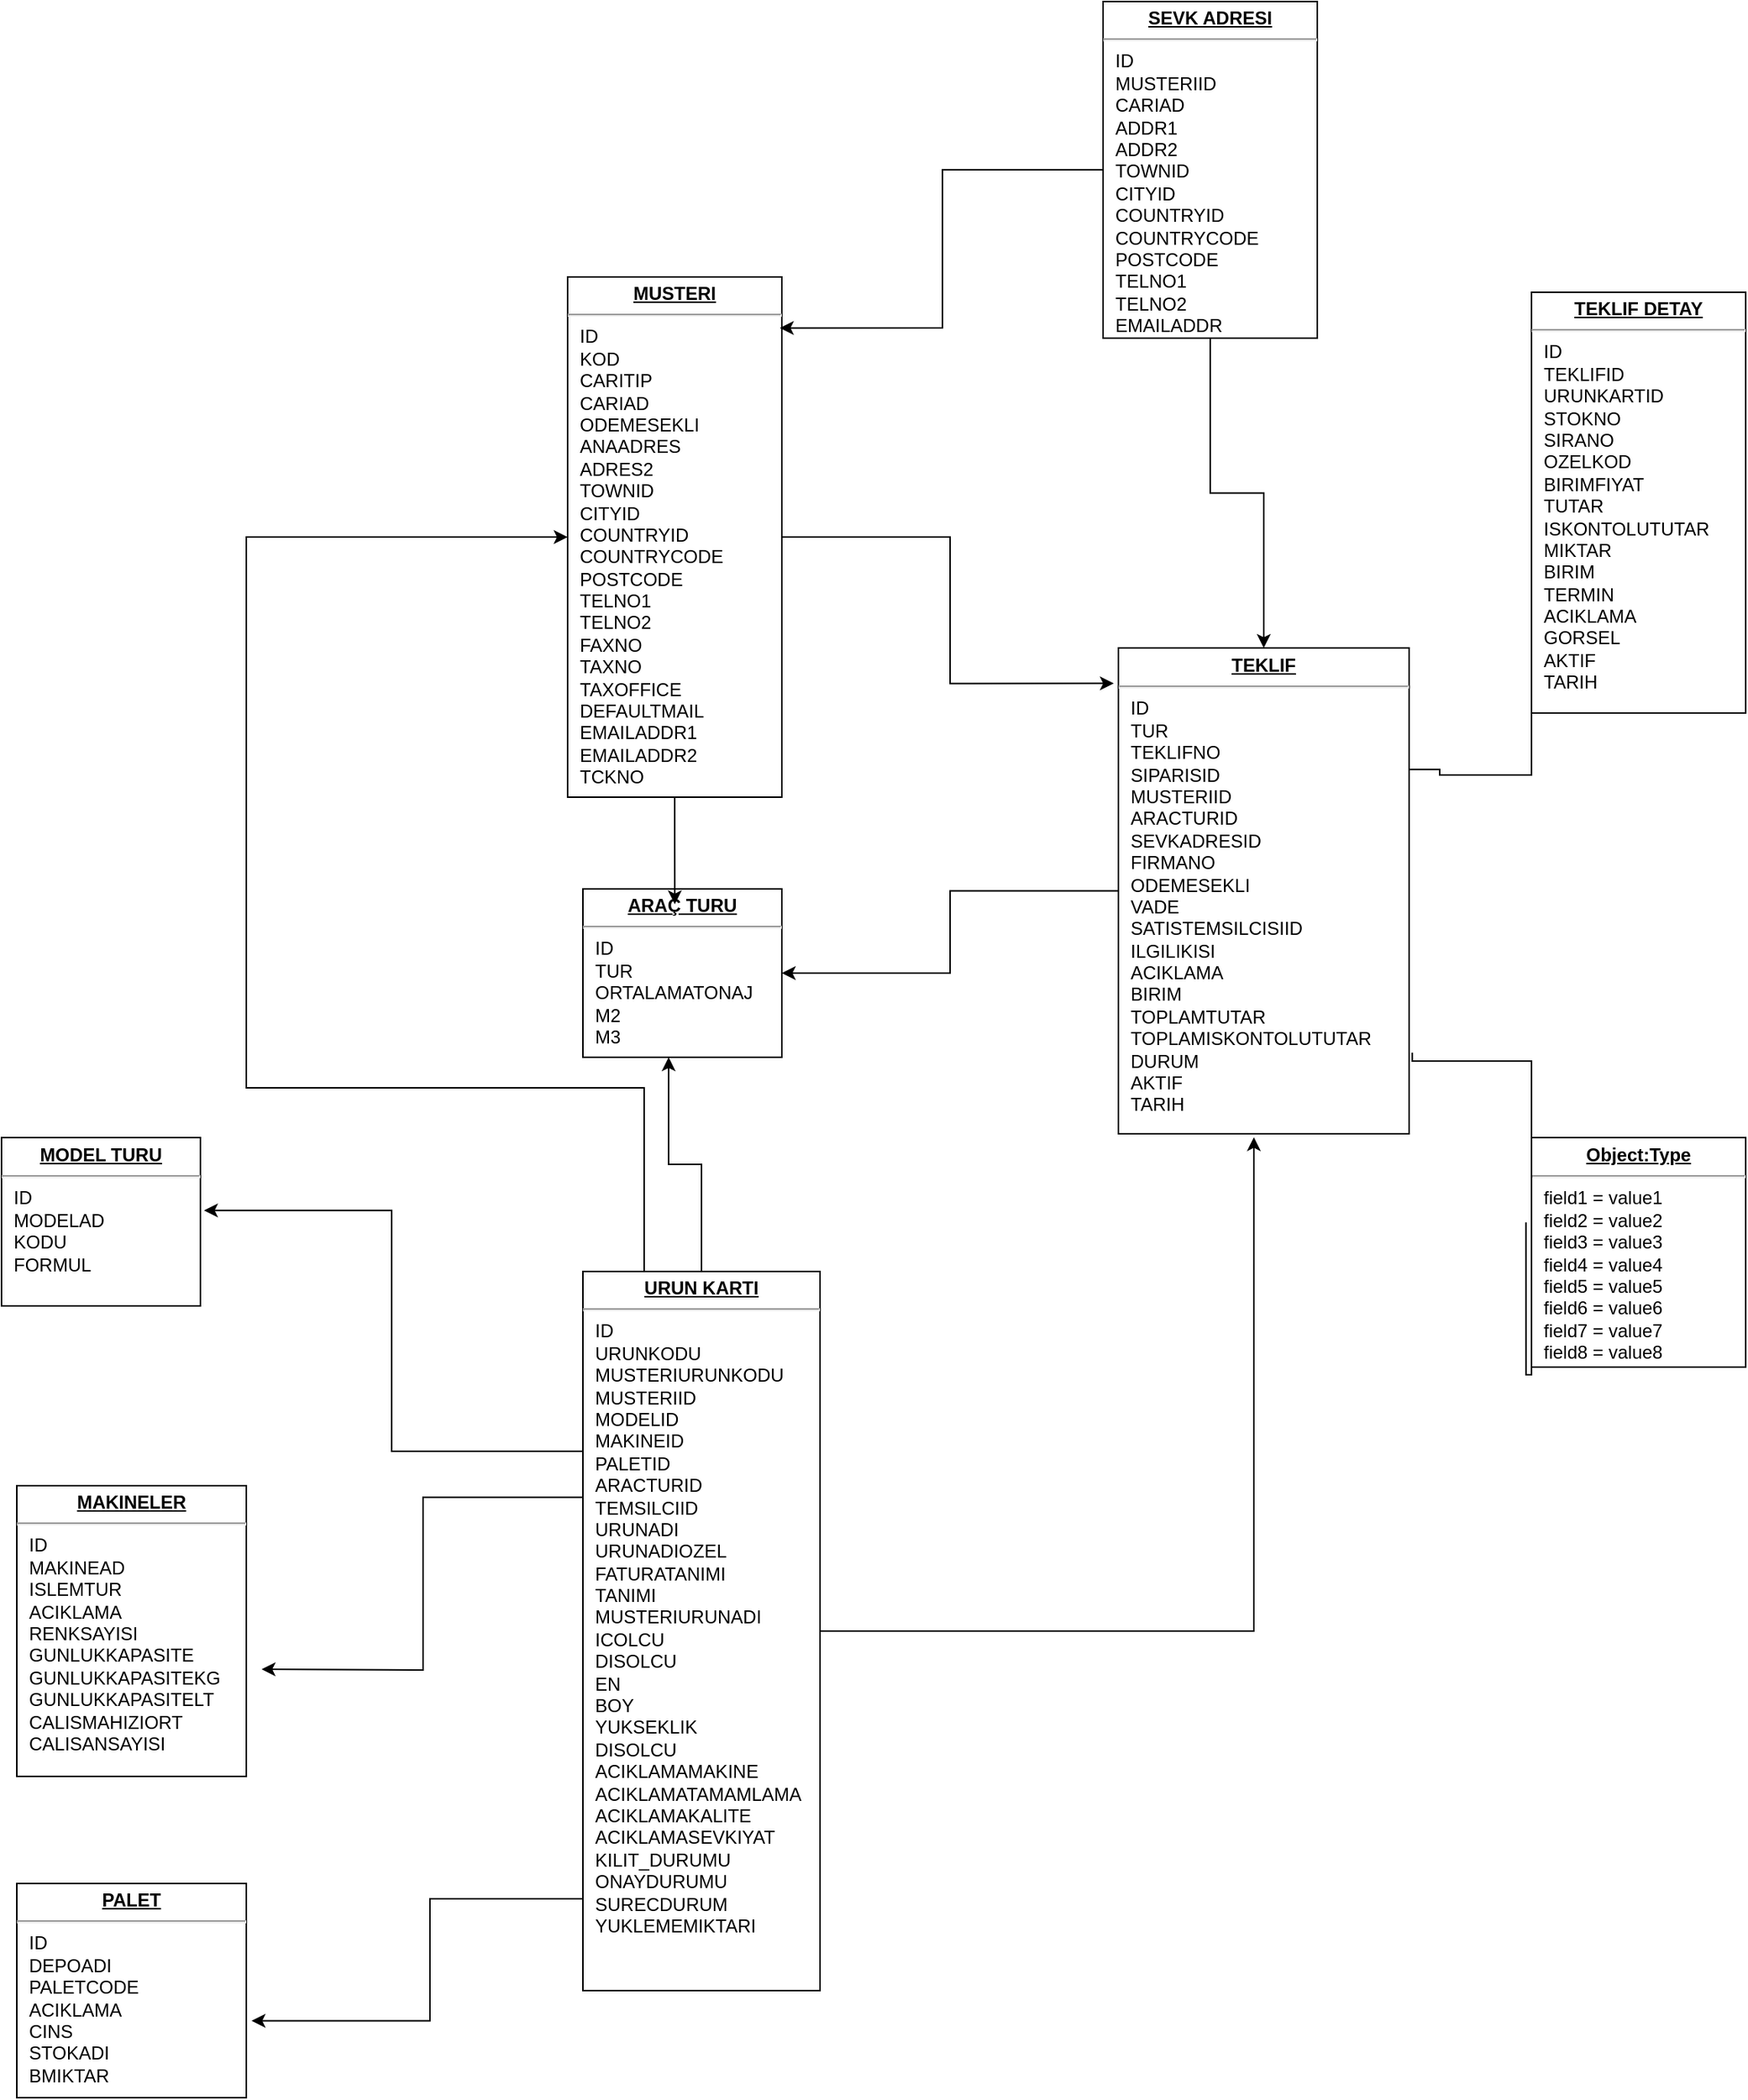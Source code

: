 <mxfile version="24.7.6">
  <diagram name="Page-1" id="a7904f86-f2b4-8e86-fa97-74104820619b">
    <mxGraphModel dx="2458" dy="2286" grid="1" gridSize="10" guides="1" tooltips="1" connect="1" arrows="1" fold="1" page="1" pageScale="1" pageWidth="1100" pageHeight="850" background="none" math="0" shadow="0">
      <root>
        <mxCell id="0" />
        <mxCell id="1" parent="0" />
        <mxCell id="Hgp5e7iiGwVwY_Y89gN8-15" style="edgeStyle=orthogonalEdgeStyle;rounded=0;orthogonalLoop=1;jettySize=auto;html=1;entryX=1;entryY=0.5;entryDx=0;entryDy=0;" parent="1" source="24794b860abc3c2d-1" target="Hgp5e7iiGwVwY_Y89gN8-5" edge="1">
          <mxGeometry relative="1" as="geometry" />
        </mxCell>
        <mxCell id="24794b860abc3c2d-1" value="&lt;p style=&quot;margin: 0px ; margin-top: 4px ; text-align: center ; text-decoration: underline&quot;&gt;&lt;b&gt;TEKLIF&lt;/b&gt;&lt;/p&gt;&lt;hr&gt;&lt;p style=&quot;margin: 0px ; margin-left: 8px&quot;&gt;ID&lt;/p&gt;&lt;p style=&quot;margin: 0px ; margin-left: 8px&quot;&gt;TUR&lt;/p&gt;&lt;p style=&quot;margin: 0px ; margin-left: 8px&quot;&gt;TEKLIFNO&lt;/p&gt;&lt;p style=&quot;margin: 0px ; margin-left: 8px&quot;&gt;SIPARISID&lt;/p&gt;&lt;p style=&quot;margin: 0px ; margin-left: 8px&quot;&gt;MUSTERIID&lt;/p&gt;&lt;p style=&quot;margin: 0px ; margin-left: 8px&quot;&gt;ARACTURID&lt;/p&gt;&lt;p style=&quot;margin: 0px ; margin-left: 8px&quot;&gt;SEVKADRESID&lt;/p&gt;&lt;p style=&quot;margin: 0px ; margin-left: 8px&quot;&gt;FIRMANO&lt;/p&gt;&lt;p style=&quot;margin: 0px ; margin-left: 8px&quot;&gt;ODEMESEKLI&lt;/p&gt;&lt;p style=&quot;margin: 0px ; margin-left: 8px&quot;&gt;VADE&lt;/p&gt;&lt;p style=&quot;margin: 0px ; margin-left: 8px&quot;&gt;SATISTEMSILCISIID&lt;/p&gt;&lt;p style=&quot;margin: 0px ; margin-left: 8px&quot;&gt;ILGILIKISI&lt;/p&gt;&lt;p style=&quot;margin: 0px ; margin-left: 8px&quot;&gt;ACIKLAMA&lt;/p&gt;&lt;p style=&quot;margin: 0px ; margin-left: 8px&quot;&gt;BIRIM&lt;/p&gt;&lt;p style=&quot;margin: 0px ; margin-left: 8px&quot;&gt;TOPLAMTUTAR&lt;/p&gt;&lt;p style=&quot;margin: 0px ; margin-left: 8px&quot;&gt;TOPLAMISKONTOLUTUTAR&lt;/p&gt;&lt;p style=&quot;margin: 0px ; margin-left: 8px&quot;&gt;DURUM&lt;/p&gt;&lt;p style=&quot;margin: 0px ; margin-left: 8px&quot;&gt;AKTIF&lt;/p&gt;&lt;p style=&quot;margin: 0px ; margin-left: 8px&quot;&gt;TARIH&lt;/p&gt;&lt;p style=&quot;margin: 0px ; margin-left: 8px&quot;&gt;&lt;/p&gt;" style="verticalAlign=top;align=left;overflow=fill;fontSize=12;fontFamily=Helvetica;html=1;rounded=0;shadow=0;comic=0;labelBackgroundColor=none;strokeWidth=1" parent="1" vertex="1">
          <mxGeometry x="-70" y="-507.5" width="190" height="317.5" as="geometry" />
        </mxCell>
        <mxCell id="24794b860abc3c2d-16" value="&lt;p style=&quot;margin: 0px ; margin-top: 4px ; text-align: center ; text-decoration: underline&quot;&gt;&lt;b&gt;Object:Type&lt;/b&gt;&lt;/p&gt;&lt;hr&gt;&lt;p style=&quot;margin: 0px ; margin-left: 8px&quot;&gt;field1 = value1&lt;br&gt;field2 = value2&lt;br&gt;field3 = value3&lt;/p&gt;&lt;p style=&quot;margin: 0px ; margin-left: 8px&quot;&gt;field4 = value4&lt;br&gt;&lt;/p&gt;&lt;p style=&quot;margin: 0px ; margin-left: 8px&quot;&gt;field5 = value5&lt;br&gt;&lt;/p&gt;&lt;p style=&quot;margin: 0px ; margin-left: 8px&quot;&gt;field6 = value6&lt;br&gt;&lt;/p&gt;&lt;p style=&quot;margin: 0px ; margin-left: 8px&quot;&gt;field7 = value7&lt;br&gt;&lt;/p&gt;&lt;p style=&quot;margin: 0px ; margin-left: 8px&quot;&gt;field8 = value8&lt;/p&gt;" style="verticalAlign=top;align=left;overflow=fill;fontSize=12;fontFamily=Helvetica;html=1;rounded=0;shadow=0;comic=0;labelBackgroundColor=none;strokeWidth=1" parent="1" vertex="1">
          <mxGeometry x="200" y="-187.5" width="140" height="150" as="geometry" />
        </mxCell>
        <mxCell id="24794b860abc3c2d-40" style="edgeStyle=orthogonalEdgeStyle;rounded=0;html=1;exitX=0;exitY=0.25;entryX=1;entryY=0.25;labelBackgroundColor=none;endArrow=none;endFill=0;endSize=8;fontFamily=Verdana;fontSize=12;align=left;" parent="1" source="24794b860abc3c2d-17" target="24794b860abc3c2d-1" edge="1">
          <mxGeometry relative="1" as="geometry">
            <Array as="points">
              <mxPoint x="200" y="-424.5" />
              <mxPoint x="140" y="-424.5" />
            </Array>
          </mxGeometry>
        </mxCell>
        <mxCell id="24794b860abc3c2d-17" value="&lt;p style=&quot;margin: 0px ; margin-top: 4px ; text-align: center ; text-decoration: underline&quot;&gt;&lt;b&gt;TEKLIF DETAY&lt;/b&gt;&lt;/p&gt;&lt;hr&gt;&lt;p style=&quot;margin: 0px ; margin-left: 8px&quot;&gt;ID&lt;br&gt;TEKLIFID&lt;/p&gt;&lt;p style=&quot;margin: 0px ; margin-left: 8px&quot;&gt;URUNKARTID&lt;/p&gt;&lt;p style=&quot;margin: 0px ; margin-left: 8px&quot;&gt;STOKNO&lt;/p&gt;&lt;p style=&quot;margin: 0px ; margin-left: 8px&quot;&gt;&lt;span style=&quot;background-color: initial;&quot;&gt;SIRANO&lt;/span&gt;&lt;/p&gt;&lt;p style=&quot;margin: 0px ; margin-left: 8px&quot;&gt;&lt;span style=&quot;background-color: initial;&quot;&gt;OZELKOD&lt;/span&gt;&lt;br&gt;&lt;/p&gt;&lt;p style=&quot;margin: 0px ; margin-left: 8px&quot;&gt;&lt;span style=&quot;background-color: initial;&quot;&gt;BIRIMFIYAT&lt;/span&gt;&lt;/p&gt;&lt;p style=&quot;margin: 0px ; margin-left: 8px&quot;&gt;TUTAR&lt;br&gt;&lt;/p&gt;&lt;p style=&quot;margin: 0px ; margin-left: 8px&quot;&gt;ISKONTOLUTUTAR&lt;/p&gt;&lt;p style=&quot;margin: 0px ; margin-left: 8px&quot;&gt;MIKTAR&lt;/p&gt;&lt;p style=&quot;margin: 0px ; margin-left: 8px&quot;&gt;BIRIM&lt;/p&gt;&lt;p style=&quot;margin: 0px ; margin-left: 8px&quot;&gt;TERMIN&lt;/p&gt;&lt;p style=&quot;margin: 0px ; margin-left: 8px&quot;&gt;ACIKLAMA&lt;/p&gt;&lt;p style=&quot;margin: 0px ; margin-left: 8px&quot;&gt;GORSEL&lt;/p&gt;&lt;p style=&quot;margin: 0px ; margin-left: 8px&quot;&gt;AKTIF&lt;/p&gt;&lt;p style=&quot;margin: 0px ; margin-left: 8px&quot;&gt;TARIH&lt;/p&gt;" style="verticalAlign=top;align=left;overflow=fill;fontSize=12;fontFamily=Helvetica;html=1;rounded=0;shadow=0;comic=0;labelBackgroundColor=none;strokeWidth=1" parent="1" vertex="1">
          <mxGeometry x="200" y="-740" width="140" height="275" as="geometry" />
        </mxCell>
        <mxCell id="Hgp5e7iiGwVwY_Y89gN8-1" value="&lt;p style=&quot;margin: 0px ; margin-top: 4px ; text-align: center ; text-decoration: underline&quot;&gt;&lt;b&gt;MUSTERI&lt;/b&gt;&lt;/p&gt;&lt;hr&gt;&lt;p style=&quot;margin: 0px ; margin-left: 8px&quot;&gt;ID&lt;br&gt;KOD&lt;br&gt;CARITIP&lt;/p&gt;&lt;p style=&quot;margin: 0px ; margin-left: 8px&quot;&gt;CARIAD&lt;/p&gt;&lt;p style=&quot;margin: 0px ; margin-left: 8px&quot;&gt;ODEMESEKLI&lt;br&gt;&lt;/p&gt;&lt;p style=&quot;margin: 0px ; margin-left: 8px&quot;&gt;ANAADRES&lt;br&gt;&lt;/p&gt;&lt;p style=&quot;margin: 0px ; margin-left: 8px&quot;&gt;ADRES2&lt;br&gt;&lt;/p&gt;&lt;p style=&quot;margin: 0px ; margin-left: 8px&quot;&gt;TOWNID&lt;/p&gt;&lt;p style=&quot;margin: 0px ; margin-left: 8px&quot;&gt;CITYID&lt;/p&gt;&lt;p style=&quot;margin: 0px ; margin-left: 8px&quot;&gt;COUNTRYID&lt;/p&gt;&lt;p style=&quot;margin: 0px ; margin-left: 8px&quot;&gt;COUNTRYCODE&lt;/p&gt;&lt;p style=&quot;margin: 0px ; margin-left: 8px&quot;&gt;POSTCODE&lt;/p&gt;&lt;p style=&quot;margin: 0px ; margin-left: 8px&quot;&gt;TELNO1&lt;/p&gt;&lt;p style=&quot;margin: 0px ; margin-left: 8px&quot;&gt;TELNO2&lt;/p&gt;&lt;p style=&quot;margin: 0px ; margin-left: 8px&quot;&gt;FAXNO&lt;/p&gt;&lt;p style=&quot;margin: 0px ; margin-left: 8px&quot;&gt;TAXNO&lt;/p&gt;&lt;p style=&quot;margin: 0px ; margin-left: 8px&quot;&gt;TAXOFFICE&lt;/p&gt;&lt;p style=&quot;margin: 0px ; margin-left: 8px&quot;&gt;DEFAULTMAIL&lt;/p&gt;&lt;p style=&quot;margin: 0px ; margin-left: 8px&quot;&gt;EMAILADDR1&lt;/p&gt;&lt;p style=&quot;margin: 0px ; margin-left: 8px&quot;&gt;EMAILADDR2&lt;/p&gt;&lt;p style=&quot;margin: 0px ; margin-left: 8px&quot;&gt;TCKNO&lt;/p&gt;&lt;p style=&quot;margin: 0px ; margin-left: 8px&quot;&gt;&lt;br&gt;&lt;/p&gt;" style="verticalAlign=top;align=left;overflow=fill;fontSize=12;fontFamily=Helvetica;html=1;rounded=0;shadow=0;comic=0;labelBackgroundColor=none;strokeWidth=1" parent="1" vertex="1">
          <mxGeometry x="-430" y="-750" width="140" height="340" as="geometry" />
        </mxCell>
        <mxCell id="Hgp5e7iiGwVwY_Y89gN8-2" style="edgeStyle=orthogonalEdgeStyle;rounded=0;html=1;exitX=-0.026;exitY=0.369;entryX=1.011;entryY=0.833;labelBackgroundColor=none;endArrow=none;endFill=0;endSize=8;fontFamily=Verdana;fontSize=12;align=left;entryDx=0;entryDy=0;entryPerimeter=0;exitDx=0;exitDy=0;exitPerimeter=0;" parent="1" source="24794b860abc3c2d-16" target="24794b860abc3c2d-1" edge="1">
          <mxGeometry relative="1" as="geometry">
            <mxPoint x="260" y="-568.5" as="sourcePoint" />
            <mxPoint x="130" y="-414.5" as="targetPoint" />
            <Array as="points">
              <mxPoint x="200" y="-32.5" />
              <mxPoint x="200" y="-237.5" />
              <mxPoint x="122" y="-237.5" />
            </Array>
          </mxGeometry>
        </mxCell>
        <mxCell id="Hgp5e7iiGwVwY_Y89gN8-4" style="edgeStyle=orthogonalEdgeStyle;rounded=0;orthogonalLoop=1;jettySize=auto;html=1;exitX=1;exitY=0.5;exitDx=0;exitDy=0;entryX=-0.016;entryY=0.073;entryDx=0;entryDy=0;entryPerimeter=0;" parent="1" source="Hgp5e7iiGwVwY_Y89gN8-1" target="24794b860abc3c2d-1" edge="1">
          <mxGeometry relative="1" as="geometry" />
        </mxCell>
        <mxCell id="Hgp5e7iiGwVwY_Y89gN8-5" value="&lt;p style=&quot;margin: 0px ; margin-top: 4px ; text-align: center ; text-decoration: underline&quot;&gt;&lt;b&gt;ARAÇ TURU&lt;/b&gt;&lt;/p&gt;&lt;hr&gt;&lt;p style=&quot;margin: 0px ; margin-left: 8px&quot;&gt;ID&lt;br&gt;TUR&lt;br&gt;ORTALAMATONAJ&lt;/p&gt;&lt;p style=&quot;margin: 0px ; margin-left: 8px&quot;&gt;M2&lt;/p&gt;&lt;p style=&quot;margin: 0px ; margin-left: 8px&quot;&gt;M3&lt;br&gt;&lt;/p&gt;&lt;p style=&quot;margin: 0px ; margin-left: 8px&quot;&gt;&lt;br&gt;&lt;/p&gt;" style="verticalAlign=top;align=left;overflow=fill;fontSize=12;fontFamily=Helvetica;html=1;rounded=0;shadow=0;comic=0;labelBackgroundColor=none;strokeWidth=1" parent="1" vertex="1">
          <mxGeometry x="-420" y="-350" width="130" height="110" as="geometry" />
        </mxCell>
        <mxCell id="Hgp5e7iiGwVwY_Y89gN8-10" style="edgeStyle=orthogonalEdgeStyle;rounded=0;orthogonalLoop=1;jettySize=auto;html=1;entryX=0.991;entryY=0.098;entryDx=0;entryDy=0;entryPerimeter=0;" parent="1" source="Hgp5e7iiGwVwY_Y89gN8-9" target="Hgp5e7iiGwVwY_Y89gN8-1" edge="1">
          <mxGeometry relative="1" as="geometry">
            <mxPoint x="-280" y="-740.0" as="targetPoint" />
          </mxGeometry>
        </mxCell>
        <mxCell id="Hgp5e7iiGwVwY_Y89gN8-16" style="edgeStyle=orthogonalEdgeStyle;rounded=0;orthogonalLoop=1;jettySize=auto;html=1;entryX=0.5;entryY=0;entryDx=0;entryDy=0;" parent="1" source="Hgp5e7iiGwVwY_Y89gN8-9" target="24794b860abc3c2d-1" edge="1">
          <mxGeometry relative="1" as="geometry" />
        </mxCell>
        <mxCell id="Hgp5e7iiGwVwY_Y89gN8-9" value="&lt;p style=&quot;margin: 0px ; margin-top: 4px ; text-align: center ; text-decoration: underline&quot;&gt;&lt;b&gt;SEVK ADRESI&lt;/b&gt;&lt;/p&gt;&lt;hr&gt;&lt;p style=&quot;margin: 0px ; margin-left: 8px&quot;&gt;ID&lt;/p&gt;&lt;p style=&quot;margin: 0px ; margin-left: 8px&quot;&gt;MUSTERIID&lt;/p&gt;&lt;p style=&quot;margin: 0px ; margin-left: 8px&quot;&gt;CARIAD&lt;/p&gt;&lt;p style=&quot;margin: 0px ; margin-left: 8px&quot;&gt;ADDR1&lt;/p&gt;&lt;p style=&quot;margin: 0px ; margin-left: 8px&quot;&gt;ADDR2&lt;/p&gt;&lt;p style=&quot;margin: 0px 0px 0px 8px;&quot;&gt;TOWNID&lt;/p&gt;&lt;p style=&quot;margin: 0px 0px 0px 8px;&quot;&gt;CITYID&lt;/p&gt;&lt;p style=&quot;margin: 0px 0px 0px 8px;&quot;&gt;COUNTRYID&lt;/p&gt;&lt;p style=&quot;margin: 0px 0px 0px 8px;&quot;&gt;COUNTRYCODE&lt;/p&gt;&lt;p style=&quot;margin: 0px 0px 0px 8px;&quot;&gt;POSTCODE&lt;/p&gt;&lt;p style=&quot;margin: 0px 0px 0px 8px;&quot;&gt;TELNO1&lt;/p&gt;&lt;p style=&quot;margin: 0px 0px 0px 8px;&quot;&gt;TELNO2&lt;/p&gt;&lt;p style=&quot;margin: 0px 0px 0px 8px;&quot;&gt;EMAILADDR&lt;/p&gt;" style="verticalAlign=top;align=left;overflow=fill;fontSize=12;fontFamily=Helvetica;html=1;rounded=0;shadow=0;comic=0;labelBackgroundColor=none;strokeWidth=1" parent="1" vertex="1">
          <mxGeometry x="-80" y="-930" width="140" height="220" as="geometry" />
        </mxCell>
        <mxCell id="Hgp5e7iiGwVwY_Y89gN8-14" style="edgeStyle=orthogonalEdgeStyle;rounded=0;orthogonalLoop=1;jettySize=auto;html=1;entryX=0.462;entryY=0.091;entryDx=0;entryDy=0;entryPerimeter=0;" parent="1" source="Hgp5e7iiGwVwY_Y89gN8-1" target="Hgp5e7iiGwVwY_Y89gN8-5" edge="1">
          <mxGeometry relative="1" as="geometry" />
        </mxCell>
        <mxCell id="Hgp5e7iiGwVwY_Y89gN8-18" style="edgeStyle=orthogonalEdgeStyle;rounded=0;orthogonalLoop=1;jettySize=auto;html=1;entryX=0.466;entryY=1.007;entryDx=0;entryDy=0;entryPerimeter=0;" parent="1" source="Hgp5e7iiGwVwY_Y89gN8-17" target="24794b860abc3c2d-1" edge="1">
          <mxGeometry relative="1" as="geometry" />
        </mxCell>
        <mxCell id="LyX2xCO0pl1XPPJ5Hr9K-2" style="edgeStyle=orthogonalEdgeStyle;rounded=0;orthogonalLoop=1;jettySize=auto;html=1;entryX=0;entryY=0.5;entryDx=0;entryDy=0;" edge="1" parent="1" source="Hgp5e7iiGwVwY_Y89gN8-17" target="Hgp5e7iiGwVwY_Y89gN8-1">
          <mxGeometry relative="1" as="geometry">
            <Array as="points">
              <mxPoint x="-380" y="-220" />
              <mxPoint x="-640" y="-220" />
              <mxPoint x="-640" y="-580" />
            </Array>
          </mxGeometry>
        </mxCell>
        <mxCell id="LyX2xCO0pl1XPPJ5Hr9K-7" style="edgeStyle=orthogonalEdgeStyle;rounded=0;orthogonalLoop=1;jettySize=auto;html=1;entryX=1.018;entryY=0.433;entryDx=0;entryDy=0;exitX=0;exitY=0.25;exitDx=0;exitDy=0;entryPerimeter=0;" edge="1" parent="1" source="Hgp5e7iiGwVwY_Y89gN8-17" target="LyX2xCO0pl1XPPJ5Hr9K-4">
          <mxGeometry relative="1" as="geometry" />
        </mxCell>
        <mxCell id="LyX2xCO0pl1XPPJ5Hr9K-8" style="edgeStyle=orthogonalEdgeStyle;rounded=0;orthogonalLoop=1;jettySize=auto;html=1;exitX=0.021;exitY=0.314;exitDx=0;exitDy=0;exitPerimeter=0;" edge="1" parent="1" source="Hgp5e7iiGwVwY_Y89gN8-17">
          <mxGeometry relative="1" as="geometry">
            <mxPoint x="-630" y="160" as="targetPoint" />
          </mxGeometry>
        </mxCell>
        <mxCell id="Hgp5e7iiGwVwY_Y89gN8-17" value="&lt;p style=&quot;margin: 0px ; margin-top: 4px ; text-align: center ; text-decoration: underline&quot;&gt;&lt;b&gt;URUN KARTI&lt;/b&gt;&lt;/p&gt;&lt;hr&gt;&lt;p style=&quot;margin: 0px ; margin-left: 8px&quot;&gt;ID&lt;/p&gt;&lt;p style=&quot;margin: 0px ; margin-left: 8px&quot;&gt;URUNKODU&lt;/p&gt;&lt;p style=&quot;margin: 0px ; margin-left: 8px&quot;&gt;MUSTERIURUNKODU&lt;/p&gt;&lt;p style=&quot;margin: 0px ; margin-left: 8px&quot;&gt;MUSTERIID&lt;/p&gt;&lt;p style=&quot;margin: 0px ; margin-left: 8px&quot;&gt;MODELID&lt;/p&gt;&lt;p style=&quot;margin: 0px ; margin-left: 8px&quot;&gt;MAKINEID&lt;/p&gt;&lt;p style=&quot;margin: 0px ; margin-left: 8px&quot;&gt;PALETID&lt;/p&gt;&lt;p style=&quot;margin: 0px ; margin-left: 8px&quot;&gt;ARACTURID&lt;/p&gt;&lt;p style=&quot;margin: 0px ; margin-left: 8px&quot;&gt;TEMSILCIID&lt;/p&gt;&lt;p style=&quot;margin: 0px ; margin-left: 8px&quot;&gt;URUNADI&lt;/p&gt;&lt;p style=&quot;margin: 0px ; margin-left: 8px&quot;&gt;URUNADIOZEL&lt;/p&gt;&lt;p style=&quot;margin: 0px ; margin-left: 8px&quot;&gt;FATURATANIMI&lt;/p&gt;&lt;p style=&quot;margin: 0px ; margin-left: 8px&quot;&gt;TANIMI&lt;/p&gt;&lt;p style=&quot;margin: 0px ; margin-left: 8px&quot;&gt;MUSTERIURUNADI&lt;/p&gt;&lt;p style=&quot;margin: 0px ; margin-left: 8px&quot;&gt;ICOLCU&lt;/p&gt;&lt;p style=&quot;margin: 0px ; margin-left: 8px&quot;&gt;DISOLCU&lt;/p&gt;&lt;p style=&quot;margin: 0px ; margin-left: 8px&quot;&gt;EN&lt;/p&gt;&lt;p style=&quot;margin: 0px ; margin-left: 8px&quot;&gt;BOY&lt;/p&gt;&lt;p style=&quot;margin: 0px ; margin-left: 8px&quot;&gt;YUKSEKLIK&lt;/p&gt;&lt;p style=&quot;margin: 0px ; margin-left: 8px&quot;&gt;DISOLCU&lt;/p&gt;&lt;p style=&quot;margin: 0px ; margin-left: 8px&quot;&gt;ACIKLAMAMAKINE&lt;/p&gt;&lt;p style=&quot;margin: 0px ; margin-left: 8px&quot;&gt;ACIKLAMATAMAMLAMA&lt;/p&gt;&lt;p style=&quot;margin: 0px ; margin-left: 8px&quot;&gt;ACIKLAMAKALITE&lt;/p&gt;&lt;p style=&quot;margin: 0px ; margin-left: 8px&quot;&gt;ACIKLAMASEVKIYAT&lt;/p&gt;&lt;p style=&quot;margin: 0px ; margin-left: 8px&quot;&gt;KILIT_DURUMU&lt;/p&gt;&lt;p style=&quot;margin: 0px ; margin-left: 8px&quot;&gt;ONAYDURUMU&lt;/p&gt;&lt;p style=&quot;margin: 0px ; margin-left: 8px&quot;&gt;SURECDURUM&lt;/p&gt;&lt;p style=&quot;margin: 0px ; margin-left: 8px&quot;&gt;YUKLEMEMIKTARI&lt;/p&gt;&lt;p style=&quot;margin: 0px ; margin-left: 8px&quot;&gt;&lt;/p&gt;" style="verticalAlign=top;align=left;overflow=fill;fontSize=12;fontFamily=Helvetica;html=1;rounded=0;shadow=0;comic=0;labelBackgroundColor=none;strokeWidth=1" parent="1" vertex="1">
          <mxGeometry x="-420" y="-100" width="155" height="470" as="geometry" />
        </mxCell>
        <mxCell id="LyX2xCO0pl1XPPJ5Hr9K-3" style="edgeStyle=orthogonalEdgeStyle;rounded=0;orthogonalLoop=1;jettySize=auto;html=1;entryX=0.431;entryY=1;entryDx=0;entryDy=0;entryPerimeter=0;" edge="1" parent="1" source="Hgp5e7iiGwVwY_Y89gN8-17" target="Hgp5e7iiGwVwY_Y89gN8-5">
          <mxGeometry relative="1" as="geometry" />
        </mxCell>
        <mxCell id="LyX2xCO0pl1XPPJ5Hr9K-4" value="&lt;p style=&quot;margin: 0px ; margin-top: 4px ; text-align: center ; text-decoration: underline&quot;&gt;&lt;b&gt;MODEL TURU&lt;/b&gt;&lt;/p&gt;&lt;hr&gt;&lt;p style=&quot;margin: 0px ; margin-left: 8px&quot;&gt;ID&lt;br&gt;MODELAD&lt;/p&gt;&lt;p style=&quot;margin: 0px ; margin-left: 8px&quot;&gt;KODU&lt;/p&gt;&lt;p style=&quot;margin: 0px ; margin-left: 8px&quot;&gt;FORMUL&lt;/p&gt;" style="verticalAlign=top;align=left;overflow=fill;fontSize=12;fontFamily=Helvetica;html=1;rounded=0;shadow=0;comic=0;labelBackgroundColor=none;strokeWidth=1" vertex="1" parent="1">
          <mxGeometry x="-800" y="-187.5" width="130" height="110" as="geometry" />
        </mxCell>
        <mxCell id="LyX2xCO0pl1XPPJ5Hr9K-6" value="&lt;p style=&quot;margin: 0px ; margin-top: 4px ; text-align: center ; text-decoration: underline&quot;&gt;&lt;b&gt;MAKINELER&lt;/b&gt;&lt;/p&gt;&lt;hr&gt;&lt;p style=&quot;margin: 0px ; margin-left: 8px&quot;&gt;ID&lt;br&gt;MAKINEAD&lt;/p&gt;&lt;p style=&quot;margin: 0px ; margin-left: 8px&quot;&gt;ISLEMTUR&lt;/p&gt;&lt;p style=&quot;margin: 0px ; margin-left: 8px&quot;&gt;ACIKLAMA&lt;/p&gt;&lt;p style=&quot;margin: 0px ; margin-left: 8px&quot;&gt;RENKSAYISI&lt;/p&gt;&lt;p style=&quot;margin: 0px ; margin-left: 8px&quot;&gt;GUNLUKKAPASITE&lt;/p&gt;&lt;p style=&quot;margin: 0px ; margin-left: 8px&quot;&gt;GUNLUKKAPASITEKG&lt;/p&gt;&lt;p style=&quot;margin: 0px ; margin-left: 8px&quot;&gt;GUNLUKKAPASITELT&lt;/p&gt;&lt;p style=&quot;margin: 0px ; margin-left: 8px&quot;&gt;CALISMAHIZIORT&lt;/p&gt;&lt;p style=&quot;margin: 0px ; margin-left: 8px&quot;&gt;CALISANSAYISI&lt;/p&gt;" style="verticalAlign=top;align=left;overflow=fill;fontSize=12;fontFamily=Helvetica;html=1;rounded=0;shadow=0;comic=0;labelBackgroundColor=none;strokeWidth=1" vertex="1" parent="1">
          <mxGeometry x="-790" y="40" width="150" height="190" as="geometry" />
        </mxCell>
        <mxCell id="LyX2xCO0pl1XPPJ5Hr9K-9" value="&lt;p style=&quot;margin: 0px ; margin-top: 4px ; text-align: center ; text-decoration: underline&quot;&gt;&lt;b&gt;PALET&lt;/b&gt;&lt;/p&gt;&lt;hr&gt;&lt;p style=&quot;margin: 0px ; margin-left: 8px&quot;&gt;ID&lt;br&gt;DEPOADI&lt;/p&gt;&lt;p style=&quot;margin: 0px ; margin-left: 8px&quot;&gt;PALETCODE&lt;/p&gt;&lt;p style=&quot;margin: 0px ; margin-left: 8px&quot;&gt;ACIKLAMA&lt;/p&gt;&lt;p style=&quot;margin: 0px ; margin-left: 8px&quot;&gt;CINS&lt;/p&gt;&lt;p style=&quot;margin: 0px ; margin-left: 8px&quot;&gt;STOKADI&lt;/p&gt;&lt;p style=&quot;margin: 0px ; margin-left: 8px&quot;&gt;BMIKTAR&lt;/p&gt;" style="verticalAlign=top;align=left;overflow=fill;fontSize=12;fontFamily=Helvetica;html=1;rounded=0;shadow=0;comic=0;labelBackgroundColor=none;strokeWidth=1" vertex="1" parent="1">
          <mxGeometry x="-790" y="300" width="150" height="140" as="geometry" />
        </mxCell>
        <mxCell id="LyX2xCO0pl1XPPJ5Hr9K-11" style="edgeStyle=orthogonalEdgeStyle;rounded=0;orthogonalLoop=1;jettySize=auto;html=1;entryX=1.023;entryY=0.641;entryDx=0;entryDy=0;entryPerimeter=0;" edge="1" parent="1" source="Hgp5e7iiGwVwY_Y89gN8-17" target="LyX2xCO0pl1XPPJ5Hr9K-9">
          <mxGeometry relative="1" as="geometry">
            <mxPoint x="-600" y="390" as="targetPoint" />
            <Array as="points">
              <mxPoint x="-520" y="310" />
              <mxPoint x="-520" y="390" />
            </Array>
          </mxGeometry>
        </mxCell>
      </root>
    </mxGraphModel>
  </diagram>
</mxfile>
